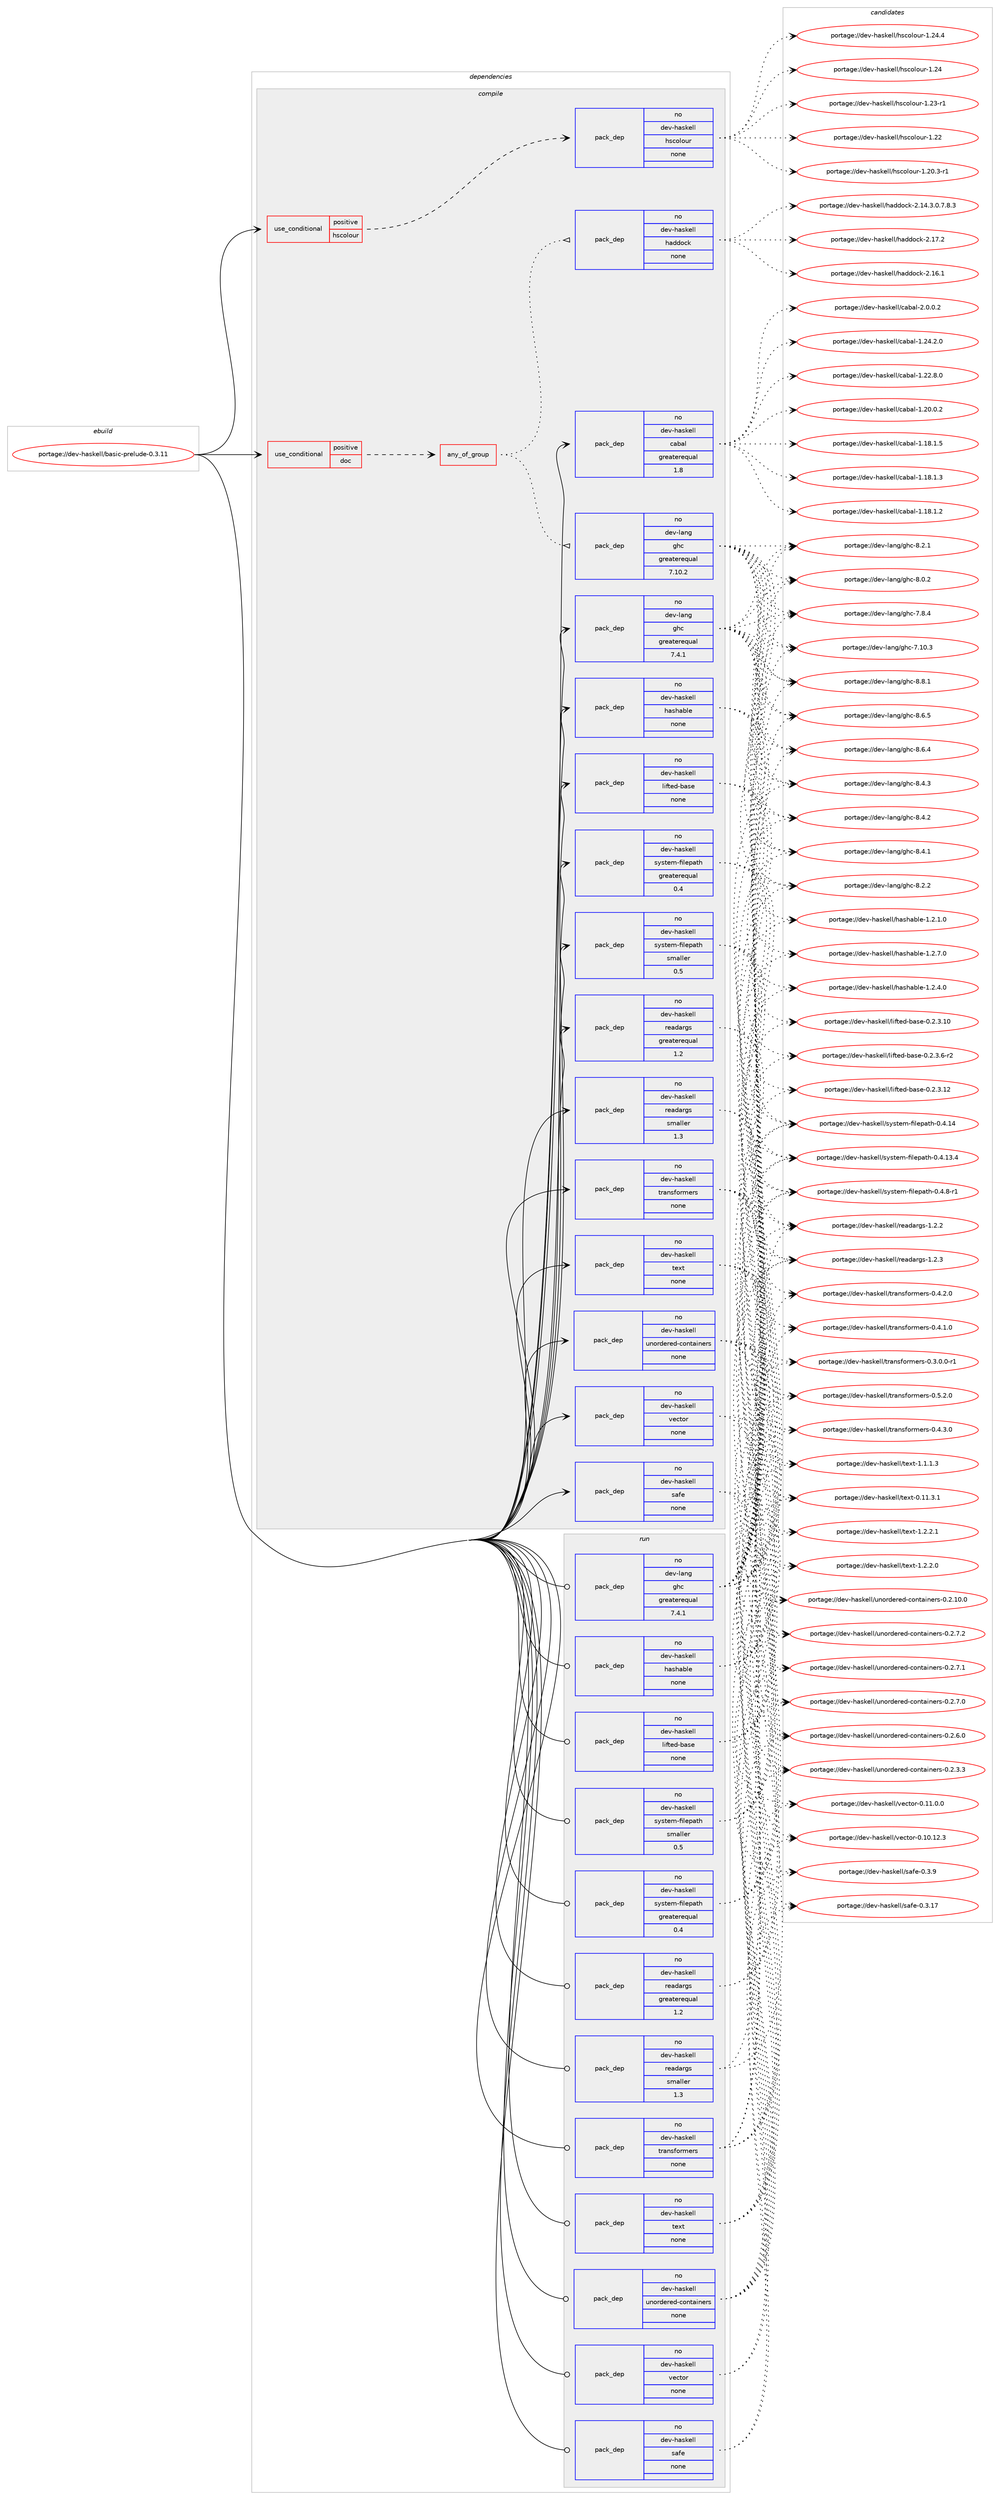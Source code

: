 digraph prolog {

# *************
# Graph options
# *************

newrank=true;
concentrate=true;
compound=true;
graph [rankdir=LR,fontname=Helvetica,fontsize=10,ranksep=1.5];#, ranksep=2.5, nodesep=0.2];
edge  [arrowhead=vee];
node  [fontname=Helvetica,fontsize=10];

# **********
# The ebuild
# **********

subgraph cluster_leftcol {
color=gray;
label=<<i>ebuild</i>>;
id [label="portage://dev-haskell/basic-prelude-0.3.11", color=red, width=4, href="../dev-haskell/basic-prelude-0.3.11.svg"];
}

# ****************
# The dependencies
# ****************

subgraph cluster_midcol {
color=gray;
label=<<i>dependencies</i>>;
subgraph cluster_compile {
fillcolor="#eeeeee";
style=filled;
label=<<i>compile</i>>;
subgraph cond134974 {
dependency571108 [label=<<TABLE BORDER="0" CELLBORDER="1" CELLSPACING="0" CELLPADDING="4"><TR><TD ROWSPAN="3" CELLPADDING="10">use_conditional</TD></TR><TR><TD>positive</TD></TR><TR><TD>doc</TD></TR></TABLE>>, shape=none, color=red];
subgraph any6802 {
dependency571109 [label=<<TABLE BORDER="0" CELLBORDER="1" CELLSPACING="0" CELLPADDING="4"><TR><TD CELLPADDING="10">any_of_group</TD></TR></TABLE>>, shape=none, color=red];subgraph pack429095 {
dependency571110 [label=<<TABLE BORDER="0" CELLBORDER="1" CELLSPACING="0" CELLPADDING="4" WIDTH="220"><TR><TD ROWSPAN="6" CELLPADDING="30">pack_dep</TD></TR><TR><TD WIDTH="110">no</TD></TR><TR><TD>dev-haskell</TD></TR><TR><TD>haddock</TD></TR><TR><TD>none</TD></TR><TR><TD></TD></TR></TABLE>>, shape=none, color=blue];
}
dependency571109:e -> dependency571110:w [weight=20,style="dotted",arrowhead="oinv"];
subgraph pack429096 {
dependency571111 [label=<<TABLE BORDER="0" CELLBORDER="1" CELLSPACING="0" CELLPADDING="4" WIDTH="220"><TR><TD ROWSPAN="6" CELLPADDING="30">pack_dep</TD></TR><TR><TD WIDTH="110">no</TD></TR><TR><TD>dev-lang</TD></TR><TR><TD>ghc</TD></TR><TR><TD>greaterequal</TD></TR><TR><TD>7.10.2</TD></TR></TABLE>>, shape=none, color=blue];
}
dependency571109:e -> dependency571111:w [weight=20,style="dotted",arrowhead="oinv"];
}
dependency571108:e -> dependency571109:w [weight=20,style="dashed",arrowhead="vee"];
}
id:e -> dependency571108:w [weight=20,style="solid",arrowhead="vee"];
subgraph cond134975 {
dependency571112 [label=<<TABLE BORDER="0" CELLBORDER="1" CELLSPACING="0" CELLPADDING="4"><TR><TD ROWSPAN="3" CELLPADDING="10">use_conditional</TD></TR><TR><TD>positive</TD></TR><TR><TD>hscolour</TD></TR></TABLE>>, shape=none, color=red];
subgraph pack429097 {
dependency571113 [label=<<TABLE BORDER="0" CELLBORDER="1" CELLSPACING="0" CELLPADDING="4" WIDTH="220"><TR><TD ROWSPAN="6" CELLPADDING="30">pack_dep</TD></TR><TR><TD WIDTH="110">no</TD></TR><TR><TD>dev-haskell</TD></TR><TR><TD>hscolour</TD></TR><TR><TD>none</TD></TR><TR><TD></TD></TR></TABLE>>, shape=none, color=blue];
}
dependency571112:e -> dependency571113:w [weight=20,style="dashed",arrowhead="vee"];
}
id:e -> dependency571112:w [weight=20,style="solid",arrowhead="vee"];
subgraph pack429098 {
dependency571114 [label=<<TABLE BORDER="0" CELLBORDER="1" CELLSPACING="0" CELLPADDING="4" WIDTH="220"><TR><TD ROWSPAN="6" CELLPADDING="30">pack_dep</TD></TR><TR><TD WIDTH="110">no</TD></TR><TR><TD>dev-haskell</TD></TR><TR><TD>cabal</TD></TR><TR><TD>greaterequal</TD></TR><TR><TD>1.8</TD></TR></TABLE>>, shape=none, color=blue];
}
id:e -> dependency571114:w [weight=20,style="solid",arrowhead="vee"];
subgraph pack429099 {
dependency571115 [label=<<TABLE BORDER="0" CELLBORDER="1" CELLSPACING="0" CELLPADDING="4" WIDTH="220"><TR><TD ROWSPAN="6" CELLPADDING="30">pack_dep</TD></TR><TR><TD WIDTH="110">no</TD></TR><TR><TD>dev-haskell</TD></TR><TR><TD>hashable</TD></TR><TR><TD>none</TD></TR><TR><TD></TD></TR></TABLE>>, shape=none, color=blue];
}
id:e -> dependency571115:w [weight=20,style="solid",arrowhead="vee"];
subgraph pack429100 {
dependency571116 [label=<<TABLE BORDER="0" CELLBORDER="1" CELLSPACING="0" CELLPADDING="4" WIDTH="220"><TR><TD ROWSPAN="6" CELLPADDING="30">pack_dep</TD></TR><TR><TD WIDTH="110">no</TD></TR><TR><TD>dev-haskell</TD></TR><TR><TD>lifted-base</TD></TR><TR><TD>none</TD></TR><TR><TD></TD></TR></TABLE>>, shape=none, color=blue];
}
id:e -> dependency571116:w [weight=20,style="solid",arrowhead="vee"];
subgraph pack429101 {
dependency571117 [label=<<TABLE BORDER="0" CELLBORDER="1" CELLSPACING="0" CELLPADDING="4" WIDTH="220"><TR><TD ROWSPAN="6" CELLPADDING="30">pack_dep</TD></TR><TR><TD WIDTH="110">no</TD></TR><TR><TD>dev-haskell</TD></TR><TR><TD>readargs</TD></TR><TR><TD>greaterequal</TD></TR><TR><TD>1.2</TD></TR></TABLE>>, shape=none, color=blue];
}
id:e -> dependency571117:w [weight=20,style="solid",arrowhead="vee"];
subgraph pack429102 {
dependency571118 [label=<<TABLE BORDER="0" CELLBORDER="1" CELLSPACING="0" CELLPADDING="4" WIDTH="220"><TR><TD ROWSPAN="6" CELLPADDING="30">pack_dep</TD></TR><TR><TD WIDTH="110">no</TD></TR><TR><TD>dev-haskell</TD></TR><TR><TD>readargs</TD></TR><TR><TD>smaller</TD></TR><TR><TD>1.3</TD></TR></TABLE>>, shape=none, color=blue];
}
id:e -> dependency571118:w [weight=20,style="solid",arrowhead="vee"];
subgraph pack429103 {
dependency571119 [label=<<TABLE BORDER="0" CELLBORDER="1" CELLSPACING="0" CELLPADDING="4" WIDTH="220"><TR><TD ROWSPAN="6" CELLPADDING="30">pack_dep</TD></TR><TR><TD WIDTH="110">no</TD></TR><TR><TD>dev-haskell</TD></TR><TR><TD>safe</TD></TR><TR><TD>none</TD></TR><TR><TD></TD></TR></TABLE>>, shape=none, color=blue];
}
id:e -> dependency571119:w [weight=20,style="solid",arrowhead="vee"];
subgraph pack429104 {
dependency571120 [label=<<TABLE BORDER="0" CELLBORDER="1" CELLSPACING="0" CELLPADDING="4" WIDTH="220"><TR><TD ROWSPAN="6" CELLPADDING="30">pack_dep</TD></TR><TR><TD WIDTH="110">no</TD></TR><TR><TD>dev-haskell</TD></TR><TR><TD>system-filepath</TD></TR><TR><TD>greaterequal</TD></TR><TR><TD>0.4</TD></TR></TABLE>>, shape=none, color=blue];
}
id:e -> dependency571120:w [weight=20,style="solid",arrowhead="vee"];
subgraph pack429105 {
dependency571121 [label=<<TABLE BORDER="0" CELLBORDER="1" CELLSPACING="0" CELLPADDING="4" WIDTH="220"><TR><TD ROWSPAN="6" CELLPADDING="30">pack_dep</TD></TR><TR><TD WIDTH="110">no</TD></TR><TR><TD>dev-haskell</TD></TR><TR><TD>system-filepath</TD></TR><TR><TD>smaller</TD></TR><TR><TD>0.5</TD></TR></TABLE>>, shape=none, color=blue];
}
id:e -> dependency571121:w [weight=20,style="solid",arrowhead="vee"];
subgraph pack429106 {
dependency571122 [label=<<TABLE BORDER="0" CELLBORDER="1" CELLSPACING="0" CELLPADDING="4" WIDTH="220"><TR><TD ROWSPAN="6" CELLPADDING="30">pack_dep</TD></TR><TR><TD WIDTH="110">no</TD></TR><TR><TD>dev-haskell</TD></TR><TR><TD>text</TD></TR><TR><TD>none</TD></TR><TR><TD></TD></TR></TABLE>>, shape=none, color=blue];
}
id:e -> dependency571122:w [weight=20,style="solid",arrowhead="vee"];
subgraph pack429107 {
dependency571123 [label=<<TABLE BORDER="0" CELLBORDER="1" CELLSPACING="0" CELLPADDING="4" WIDTH="220"><TR><TD ROWSPAN="6" CELLPADDING="30">pack_dep</TD></TR><TR><TD WIDTH="110">no</TD></TR><TR><TD>dev-haskell</TD></TR><TR><TD>transformers</TD></TR><TR><TD>none</TD></TR><TR><TD></TD></TR></TABLE>>, shape=none, color=blue];
}
id:e -> dependency571123:w [weight=20,style="solid",arrowhead="vee"];
subgraph pack429108 {
dependency571124 [label=<<TABLE BORDER="0" CELLBORDER="1" CELLSPACING="0" CELLPADDING="4" WIDTH="220"><TR><TD ROWSPAN="6" CELLPADDING="30">pack_dep</TD></TR><TR><TD WIDTH="110">no</TD></TR><TR><TD>dev-haskell</TD></TR><TR><TD>unordered-containers</TD></TR><TR><TD>none</TD></TR><TR><TD></TD></TR></TABLE>>, shape=none, color=blue];
}
id:e -> dependency571124:w [weight=20,style="solid",arrowhead="vee"];
subgraph pack429109 {
dependency571125 [label=<<TABLE BORDER="0" CELLBORDER="1" CELLSPACING="0" CELLPADDING="4" WIDTH="220"><TR><TD ROWSPAN="6" CELLPADDING="30">pack_dep</TD></TR><TR><TD WIDTH="110">no</TD></TR><TR><TD>dev-haskell</TD></TR><TR><TD>vector</TD></TR><TR><TD>none</TD></TR><TR><TD></TD></TR></TABLE>>, shape=none, color=blue];
}
id:e -> dependency571125:w [weight=20,style="solid",arrowhead="vee"];
subgraph pack429110 {
dependency571126 [label=<<TABLE BORDER="0" CELLBORDER="1" CELLSPACING="0" CELLPADDING="4" WIDTH="220"><TR><TD ROWSPAN="6" CELLPADDING="30">pack_dep</TD></TR><TR><TD WIDTH="110">no</TD></TR><TR><TD>dev-lang</TD></TR><TR><TD>ghc</TD></TR><TR><TD>greaterequal</TD></TR><TR><TD>7.4.1</TD></TR></TABLE>>, shape=none, color=blue];
}
id:e -> dependency571126:w [weight=20,style="solid",arrowhead="vee"];
}
subgraph cluster_compileandrun {
fillcolor="#eeeeee";
style=filled;
label=<<i>compile and run</i>>;
}
subgraph cluster_run {
fillcolor="#eeeeee";
style=filled;
label=<<i>run</i>>;
subgraph pack429111 {
dependency571127 [label=<<TABLE BORDER="0" CELLBORDER="1" CELLSPACING="0" CELLPADDING="4" WIDTH="220"><TR><TD ROWSPAN="6" CELLPADDING="30">pack_dep</TD></TR><TR><TD WIDTH="110">no</TD></TR><TR><TD>dev-haskell</TD></TR><TR><TD>hashable</TD></TR><TR><TD>none</TD></TR><TR><TD></TD></TR></TABLE>>, shape=none, color=blue];
}
id:e -> dependency571127:w [weight=20,style="solid",arrowhead="odot"];
subgraph pack429112 {
dependency571128 [label=<<TABLE BORDER="0" CELLBORDER="1" CELLSPACING="0" CELLPADDING="4" WIDTH="220"><TR><TD ROWSPAN="6" CELLPADDING="30">pack_dep</TD></TR><TR><TD WIDTH="110">no</TD></TR><TR><TD>dev-haskell</TD></TR><TR><TD>lifted-base</TD></TR><TR><TD>none</TD></TR><TR><TD></TD></TR></TABLE>>, shape=none, color=blue];
}
id:e -> dependency571128:w [weight=20,style="solid",arrowhead="odot"];
subgraph pack429113 {
dependency571129 [label=<<TABLE BORDER="0" CELLBORDER="1" CELLSPACING="0" CELLPADDING="4" WIDTH="220"><TR><TD ROWSPAN="6" CELLPADDING="30">pack_dep</TD></TR><TR><TD WIDTH="110">no</TD></TR><TR><TD>dev-haskell</TD></TR><TR><TD>readargs</TD></TR><TR><TD>greaterequal</TD></TR><TR><TD>1.2</TD></TR></TABLE>>, shape=none, color=blue];
}
id:e -> dependency571129:w [weight=20,style="solid",arrowhead="odot"];
subgraph pack429114 {
dependency571130 [label=<<TABLE BORDER="0" CELLBORDER="1" CELLSPACING="0" CELLPADDING="4" WIDTH="220"><TR><TD ROWSPAN="6" CELLPADDING="30">pack_dep</TD></TR><TR><TD WIDTH="110">no</TD></TR><TR><TD>dev-haskell</TD></TR><TR><TD>readargs</TD></TR><TR><TD>smaller</TD></TR><TR><TD>1.3</TD></TR></TABLE>>, shape=none, color=blue];
}
id:e -> dependency571130:w [weight=20,style="solid",arrowhead="odot"];
subgraph pack429115 {
dependency571131 [label=<<TABLE BORDER="0" CELLBORDER="1" CELLSPACING="0" CELLPADDING="4" WIDTH="220"><TR><TD ROWSPAN="6" CELLPADDING="30">pack_dep</TD></TR><TR><TD WIDTH="110">no</TD></TR><TR><TD>dev-haskell</TD></TR><TR><TD>safe</TD></TR><TR><TD>none</TD></TR><TR><TD></TD></TR></TABLE>>, shape=none, color=blue];
}
id:e -> dependency571131:w [weight=20,style="solid",arrowhead="odot"];
subgraph pack429116 {
dependency571132 [label=<<TABLE BORDER="0" CELLBORDER="1" CELLSPACING="0" CELLPADDING="4" WIDTH="220"><TR><TD ROWSPAN="6" CELLPADDING="30">pack_dep</TD></TR><TR><TD WIDTH="110">no</TD></TR><TR><TD>dev-haskell</TD></TR><TR><TD>system-filepath</TD></TR><TR><TD>greaterequal</TD></TR><TR><TD>0.4</TD></TR></TABLE>>, shape=none, color=blue];
}
id:e -> dependency571132:w [weight=20,style="solid",arrowhead="odot"];
subgraph pack429117 {
dependency571133 [label=<<TABLE BORDER="0" CELLBORDER="1" CELLSPACING="0" CELLPADDING="4" WIDTH="220"><TR><TD ROWSPAN="6" CELLPADDING="30">pack_dep</TD></TR><TR><TD WIDTH="110">no</TD></TR><TR><TD>dev-haskell</TD></TR><TR><TD>system-filepath</TD></TR><TR><TD>smaller</TD></TR><TR><TD>0.5</TD></TR></TABLE>>, shape=none, color=blue];
}
id:e -> dependency571133:w [weight=20,style="solid",arrowhead="odot"];
subgraph pack429118 {
dependency571134 [label=<<TABLE BORDER="0" CELLBORDER="1" CELLSPACING="0" CELLPADDING="4" WIDTH="220"><TR><TD ROWSPAN="6" CELLPADDING="30">pack_dep</TD></TR><TR><TD WIDTH="110">no</TD></TR><TR><TD>dev-haskell</TD></TR><TR><TD>text</TD></TR><TR><TD>none</TD></TR><TR><TD></TD></TR></TABLE>>, shape=none, color=blue];
}
id:e -> dependency571134:w [weight=20,style="solid",arrowhead="odot"];
subgraph pack429119 {
dependency571135 [label=<<TABLE BORDER="0" CELLBORDER="1" CELLSPACING="0" CELLPADDING="4" WIDTH="220"><TR><TD ROWSPAN="6" CELLPADDING="30">pack_dep</TD></TR><TR><TD WIDTH="110">no</TD></TR><TR><TD>dev-haskell</TD></TR><TR><TD>transformers</TD></TR><TR><TD>none</TD></TR><TR><TD></TD></TR></TABLE>>, shape=none, color=blue];
}
id:e -> dependency571135:w [weight=20,style="solid",arrowhead="odot"];
subgraph pack429120 {
dependency571136 [label=<<TABLE BORDER="0" CELLBORDER="1" CELLSPACING="0" CELLPADDING="4" WIDTH="220"><TR><TD ROWSPAN="6" CELLPADDING="30">pack_dep</TD></TR><TR><TD WIDTH="110">no</TD></TR><TR><TD>dev-haskell</TD></TR><TR><TD>unordered-containers</TD></TR><TR><TD>none</TD></TR><TR><TD></TD></TR></TABLE>>, shape=none, color=blue];
}
id:e -> dependency571136:w [weight=20,style="solid",arrowhead="odot"];
subgraph pack429121 {
dependency571137 [label=<<TABLE BORDER="0" CELLBORDER="1" CELLSPACING="0" CELLPADDING="4" WIDTH="220"><TR><TD ROWSPAN="6" CELLPADDING="30">pack_dep</TD></TR><TR><TD WIDTH="110">no</TD></TR><TR><TD>dev-haskell</TD></TR><TR><TD>vector</TD></TR><TR><TD>none</TD></TR><TR><TD></TD></TR></TABLE>>, shape=none, color=blue];
}
id:e -> dependency571137:w [weight=20,style="solid",arrowhead="odot"];
subgraph pack429122 {
dependency571138 [label=<<TABLE BORDER="0" CELLBORDER="1" CELLSPACING="0" CELLPADDING="4" WIDTH="220"><TR><TD ROWSPAN="6" CELLPADDING="30">pack_dep</TD></TR><TR><TD WIDTH="110">no</TD></TR><TR><TD>dev-lang</TD></TR><TR><TD>ghc</TD></TR><TR><TD>greaterequal</TD></TR><TR><TD>7.4.1</TD></TR></TABLE>>, shape=none, color=blue];
}
id:e -> dependency571138:w [weight=20,style="solid",arrowhead="odot"];
}
}

# **************
# The candidates
# **************

subgraph cluster_choices {
rank=same;
color=gray;
label=<<i>candidates</i>>;

subgraph choice429095 {
color=black;
nodesep=1;
choice100101118451049711510710110810847104971001001119910745504649554650 [label="portage://dev-haskell/haddock-2.17.2", color=red, width=4,href="../dev-haskell/haddock-2.17.2.svg"];
choice100101118451049711510710110810847104971001001119910745504649544649 [label="portage://dev-haskell/haddock-2.16.1", color=red, width=4,href="../dev-haskell/haddock-2.16.1.svg"];
choice1001011184510497115107101108108471049710010011199107455046495246514648465546564651 [label="portage://dev-haskell/haddock-2.14.3.0.7.8.3", color=red, width=4,href="../dev-haskell/haddock-2.14.3.0.7.8.3.svg"];
dependency571110:e -> choice100101118451049711510710110810847104971001001119910745504649554650:w [style=dotted,weight="100"];
dependency571110:e -> choice100101118451049711510710110810847104971001001119910745504649544649:w [style=dotted,weight="100"];
dependency571110:e -> choice1001011184510497115107101108108471049710010011199107455046495246514648465546564651:w [style=dotted,weight="100"];
}
subgraph choice429096 {
color=black;
nodesep=1;
choice10010111845108971101034710310499455646564649 [label="portage://dev-lang/ghc-8.8.1", color=red, width=4,href="../dev-lang/ghc-8.8.1.svg"];
choice10010111845108971101034710310499455646544653 [label="portage://dev-lang/ghc-8.6.5", color=red, width=4,href="../dev-lang/ghc-8.6.5.svg"];
choice10010111845108971101034710310499455646544652 [label="portage://dev-lang/ghc-8.6.4", color=red, width=4,href="../dev-lang/ghc-8.6.4.svg"];
choice10010111845108971101034710310499455646524651 [label="portage://dev-lang/ghc-8.4.3", color=red, width=4,href="../dev-lang/ghc-8.4.3.svg"];
choice10010111845108971101034710310499455646524650 [label="portage://dev-lang/ghc-8.4.2", color=red, width=4,href="../dev-lang/ghc-8.4.2.svg"];
choice10010111845108971101034710310499455646524649 [label="portage://dev-lang/ghc-8.4.1", color=red, width=4,href="../dev-lang/ghc-8.4.1.svg"];
choice10010111845108971101034710310499455646504650 [label="portage://dev-lang/ghc-8.2.2", color=red, width=4,href="../dev-lang/ghc-8.2.2.svg"];
choice10010111845108971101034710310499455646504649 [label="portage://dev-lang/ghc-8.2.1", color=red, width=4,href="../dev-lang/ghc-8.2.1.svg"];
choice10010111845108971101034710310499455646484650 [label="portage://dev-lang/ghc-8.0.2", color=red, width=4,href="../dev-lang/ghc-8.0.2.svg"];
choice10010111845108971101034710310499455546564652 [label="portage://dev-lang/ghc-7.8.4", color=red, width=4,href="../dev-lang/ghc-7.8.4.svg"];
choice1001011184510897110103471031049945554649484651 [label="portage://dev-lang/ghc-7.10.3", color=red, width=4,href="../dev-lang/ghc-7.10.3.svg"];
dependency571111:e -> choice10010111845108971101034710310499455646564649:w [style=dotted,weight="100"];
dependency571111:e -> choice10010111845108971101034710310499455646544653:w [style=dotted,weight="100"];
dependency571111:e -> choice10010111845108971101034710310499455646544652:w [style=dotted,weight="100"];
dependency571111:e -> choice10010111845108971101034710310499455646524651:w [style=dotted,weight="100"];
dependency571111:e -> choice10010111845108971101034710310499455646524650:w [style=dotted,weight="100"];
dependency571111:e -> choice10010111845108971101034710310499455646524649:w [style=dotted,weight="100"];
dependency571111:e -> choice10010111845108971101034710310499455646504650:w [style=dotted,weight="100"];
dependency571111:e -> choice10010111845108971101034710310499455646504649:w [style=dotted,weight="100"];
dependency571111:e -> choice10010111845108971101034710310499455646484650:w [style=dotted,weight="100"];
dependency571111:e -> choice10010111845108971101034710310499455546564652:w [style=dotted,weight="100"];
dependency571111:e -> choice1001011184510897110103471031049945554649484651:w [style=dotted,weight="100"];
}
subgraph choice429097 {
color=black;
nodesep=1;
choice1001011184510497115107101108108471041159911110811111711445494650524652 [label="portage://dev-haskell/hscolour-1.24.4", color=red, width=4,href="../dev-haskell/hscolour-1.24.4.svg"];
choice100101118451049711510710110810847104115991111081111171144549465052 [label="portage://dev-haskell/hscolour-1.24", color=red, width=4,href="../dev-haskell/hscolour-1.24.svg"];
choice1001011184510497115107101108108471041159911110811111711445494650514511449 [label="portage://dev-haskell/hscolour-1.23-r1", color=red, width=4,href="../dev-haskell/hscolour-1.23-r1.svg"];
choice100101118451049711510710110810847104115991111081111171144549465050 [label="portage://dev-haskell/hscolour-1.22", color=red, width=4,href="../dev-haskell/hscolour-1.22.svg"];
choice10010111845104971151071011081084710411599111108111117114454946504846514511449 [label="portage://dev-haskell/hscolour-1.20.3-r1", color=red, width=4,href="../dev-haskell/hscolour-1.20.3-r1.svg"];
dependency571113:e -> choice1001011184510497115107101108108471041159911110811111711445494650524652:w [style=dotted,weight="100"];
dependency571113:e -> choice100101118451049711510710110810847104115991111081111171144549465052:w [style=dotted,weight="100"];
dependency571113:e -> choice1001011184510497115107101108108471041159911110811111711445494650514511449:w [style=dotted,weight="100"];
dependency571113:e -> choice100101118451049711510710110810847104115991111081111171144549465050:w [style=dotted,weight="100"];
dependency571113:e -> choice10010111845104971151071011081084710411599111108111117114454946504846514511449:w [style=dotted,weight="100"];
}
subgraph choice429098 {
color=black;
nodesep=1;
choice100101118451049711510710110810847999798971084550464846484650 [label="portage://dev-haskell/cabal-2.0.0.2", color=red, width=4,href="../dev-haskell/cabal-2.0.0.2.svg"];
choice10010111845104971151071011081084799979897108454946505246504648 [label="portage://dev-haskell/cabal-1.24.2.0", color=red, width=4,href="../dev-haskell/cabal-1.24.2.0.svg"];
choice10010111845104971151071011081084799979897108454946505046564648 [label="portage://dev-haskell/cabal-1.22.8.0", color=red, width=4,href="../dev-haskell/cabal-1.22.8.0.svg"];
choice10010111845104971151071011081084799979897108454946504846484650 [label="portage://dev-haskell/cabal-1.20.0.2", color=red, width=4,href="../dev-haskell/cabal-1.20.0.2.svg"];
choice10010111845104971151071011081084799979897108454946495646494653 [label="portage://dev-haskell/cabal-1.18.1.5", color=red, width=4,href="../dev-haskell/cabal-1.18.1.5.svg"];
choice10010111845104971151071011081084799979897108454946495646494651 [label="portage://dev-haskell/cabal-1.18.1.3", color=red, width=4,href="../dev-haskell/cabal-1.18.1.3.svg"];
choice10010111845104971151071011081084799979897108454946495646494650 [label="portage://dev-haskell/cabal-1.18.1.2", color=red, width=4,href="../dev-haskell/cabal-1.18.1.2.svg"];
dependency571114:e -> choice100101118451049711510710110810847999798971084550464846484650:w [style=dotted,weight="100"];
dependency571114:e -> choice10010111845104971151071011081084799979897108454946505246504648:w [style=dotted,weight="100"];
dependency571114:e -> choice10010111845104971151071011081084799979897108454946505046564648:w [style=dotted,weight="100"];
dependency571114:e -> choice10010111845104971151071011081084799979897108454946504846484650:w [style=dotted,weight="100"];
dependency571114:e -> choice10010111845104971151071011081084799979897108454946495646494653:w [style=dotted,weight="100"];
dependency571114:e -> choice10010111845104971151071011081084799979897108454946495646494651:w [style=dotted,weight="100"];
dependency571114:e -> choice10010111845104971151071011081084799979897108454946495646494650:w [style=dotted,weight="100"];
}
subgraph choice429099 {
color=black;
nodesep=1;
choice1001011184510497115107101108108471049711510497981081014549465046554648 [label="portage://dev-haskell/hashable-1.2.7.0", color=red, width=4,href="../dev-haskell/hashable-1.2.7.0.svg"];
choice1001011184510497115107101108108471049711510497981081014549465046524648 [label="portage://dev-haskell/hashable-1.2.4.0", color=red, width=4,href="../dev-haskell/hashable-1.2.4.0.svg"];
choice1001011184510497115107101108108471049711510497981081014549465046494648 [label="portage://dev-haskell/hashable-1.2.1.0", color=red, width=4,href="../dev-haskell/hashable-1.2.1.0.svg"];
dependency571115:e -> choice1001011184510497115107101108108471049711510497981081014549465046554648:w [style=dotted,weight="100"];
dependency571115:e -> choice1001011184510497115107101108108471049711510497981081014549465046524648:w [style=dotted,weight="100"];
dependency571115:e -> choice1001011184510497115107101108108471049711510497981081014549465046494648:w [style=dotted,weight="100"];
}
subgraph choice429100 {
color=black;
nodesep=1;
choice10010111845104971151071011081084710810510211610110045989711510145484650465146544511450 [label="portage://dev-haskell/lifted-base-0.2.3.6-r2", color=red, width=4,href="../dev-haskell/lifted-base-0.2.3.6-r2.svg"];
choice100101118451049711510710110810847108105102116101100459897115101454846504651464950 [label="portage://dev-haskell/lifted-base-0.2.3.12", color=red, width=4,href="../dev-haskell/lifted-base-0.2.3.12.svg"];
choice100101118451049711510710110810847108105102116101100459897115101454846504651464948 [label="portage://dev-haskell/lifted-base-0.2.3.10", color=red, width=4,href="../dev-haskell/lifted-base-0.2.3.10.svg"];
dependency571116:e -> choice10010111845104971151071011081084710810510211610110045989711510145484650465146544511450:w [style=dotted,weight="100"];
dependency571116:e -> choice100101118451049711510710110810847108105102116101100459897115101454846504651464950:w [style=dotted,weight="100"];
dependency571116:e -> choice100101118451049711510710110810847108105102116101100459897115101454846504651464948:w [style=dotted,weight="100"];
}
subgraph choice429101 {
color=black;
nodesep=1;
choice1001011184510497115107101108108471141019710097114103115454946504651 [label="portage://dev-haskell/readargs-1.2.3", color=red, width=4,href="../dev-haskell/readargs-1.2.3.svg"];
choice1001011184510497115107101108108471141019710097114103115454946504650 [label="portage://dev-haskell/readargs-1.2.2", color=red, width=4,href="../dev-haskell/readargs-1.2.2.svg"];
dependency571117:e -> choice1001011184510497115107101108108471141019710097114103115454946504651:w [style=dotted,weight="100"];
dependency571117:e -> choice1001011184510497115107101108108471141019710097114103115454946504650:w [style=dotted,weight="100"];
}
subgraph choice429102 {
color=black;
nodesep=1;
choice1001011184510497115107101108108471141019710097114103115454946504651 [label="portage://dev-haskell/readargs-1.2.3", color=red, width=4,href="../dev-haskell/readargs-1.2.3.svg"];
choice1001011184510497115107101108108471141019710097114103115454946504650 [label="portage://dev-haskell/readargs-1.2.2", color=red, width=4,href="../dev-haskell/readargs-1.2.2.svg"];
dependency571118:e -> choice1001011184510497115107101108108471141019710097114103115454946504651:w [style=dotted,weight="100"];
dependency571118:e -> choice1001011184510497115107101108108471141019710097114103115454946504650:w [style=dotted,weight="100"];
}
subgraph choice429103 {
color=black;
nodesep=1;
choice10010111845104971151071011081084711597102101454846514657 [label="portage://dev-haskell/safe-0.3.9", color=red, width=4,href="../dev-haskell/safe-0.3.9.svg"];
choice1001011184510497115107101108108471159710210145484651464955 [label="portage://dev-haskell/safe-0.3.17", color=red, width=4,href="../dev-haskell/safe-0.3.17.svg"];
dependency571119:e -> choice10010111845104971151071011081084711597102101454846514657:w [style=dotted,weight="100"];
dependency571119:e -> choice1001011184510497115107101108108471159710210145484651464955:w [style=dotted,weight="100"];
}
subgraph choice429104 {
color=black;
nodesep=1;
choice10010111845104971151071011081084711512111511610110945102105108101112971161044548465246564511449 [label="portage://dev-haskell/system-filepath-0.4.8-r1", color=red, width=4,href="../dev-haskell/system-filepath-0.4.8-r1.svg"];
choice100101118451049711510710110810847115121115116101109451021051081011129711610445484652464952 [label="portage://dev-haskell/system-filepath-0.4.14", color=red, width=4,href="../dev-haskell/system-filepath-0.4.14.svg"];
choice1001011184510497115107101108108471151211151161011094510210510810111297116104454846524649514652 [label="portage://dev-haskell/system-filepath-0.4.13.4", color=red, width=4,href="../dev-haskell/system-filepath-0.4.13.4.svg"];
dependency571120:e -> choice10010111845104971151071011081084711512111511610110945102105108101112971161044548465246564511449:w [style=dotted,weight="100"];
dependency571120:e -> choice100101118451049711510710110810847115121115116101109451021051081011129711610445484652464952:w [style=dotted,weight="100"];
dependency571120:e -> choice1001011184510497115107101108108471151211151161011094510210510810111297116104454846524649514652:w [style=dotted,weight="100"];
}
subgraph choice429105 {
color=black;
nodesep=1;
choice10010111845104971151071011081084711512111511610110945102105108101112971161044548465246564511449 [label="portage://dev-haskell/system-filepath-0.4.8-r1", color=red, width=4,href="../dev-haskell/system-filepath-0.4.8-r1.svg"];
choice100101118451049711510710110810847115121115116101109451021051081011129711610445484652464952 [label="portage://dev-haskell/system-filepath-0.4.14", color=red, width=4,href="../dev-haskell/system-filepath-0.4.14.svg"];
choice1001011184510497115107101108108471151211151161011094510210510810111297116104454846524649514652 [label="portage://dev-haskell/system-filepath-0.4.13.4", color=red, width=4,href="../dev-haskell/system-filepath-0.4.13.4.svg"];
dependency571121:e -> choice10010111845104971151071011081084711512111511610110945102105108101112971161044548465246564511449:w [style=dotted,weight="100"];
dependency571121:e -> choice100101118451049711510710110810847115121115116101109451021051081011129711610445484652464952:w [style=dotted,weight="100"];
dependency571121:e -> choice1001011184510497115107101108108471151211151161011094510210510810111297116104454846524649514652:w [style=dotted,weight="100"];
}
subgraph choice429106 {
color=black;
nodesep=1;
choice1001011184510497115107101108108471161011201164549465046504649 [label="portage://dev-haskell/text-1.2.2.1", color=red, width=4,href="../dev-haskell/text-1.2.2.1.svg"];
choice1001011184510497115107101108108471161011201164549465046504648 [label="portage://dev-haskell/text-1.2.2.0", color=red, width=4,href="../dev-haskell/text-1.2.2.0.svg"];
choice1001011184510497115107101108108471161011201164549464946494651 [label="portage://dev-haskell/text-1.1.1.3", color=red, width=4,href="../dev-haskell/text-1.1.1.3.svg"];
choice100101118451049711510710110810847116101120116454846494946514649 [label="portage://dev-haskell/text-0.11.3.1", color=red, width=4,href="../dev-haskell/text-0.11.3.1.svg"];
dependency571122:e -> choice1001011184510497115107101108108471161011201164549465046504649:w [style=dotted,weight="100"];
dependency571122:e -> choice1001011184510497115107101108108471161011201164549465046504648:w [style=dotted,weight="100"];
dependency571122:e -> choice1001011184510497115107101108108471161011201164549464946494651:w [style=dotted,weight="100"];
dependency571122:e -> choice100101118451049711510710110810847116101120116454846494946514649:w [style=dotted,weight="100"];
}
subgraph choice429107 {
color=black;
nodesep=1;
choice100101118451049711510710110810847116114971101151021111141091011141154548465346504648 [label="portage://dev-haskell/transformers-0.5.2.0", color=red, width=4,href="../dev-haskell/transformers-0.5.2.0.svg"];
choice100101118451049711510710110810847116114971101151021111141091011141154548465246514648 [label="portage://dev-haskell/transformers-0.4.3.0", color=red, width=4,href="../dev-haskell/transformers-0.4.3.0.svg"];
choice100101118451049711510710110810847116114971101151021111141091011141154548465246504648 [label="portage://dev-haskell/transformers-0.4.2.0", color=red, width=4,href="../dev-haskell/transformers-0.4.2.0.svg"];
choice100101118451049711510710110810847116114971101151021111141091011141154548465246494648 [label="portage://dev-haskell/transformers-0.4.1.0", color=red, width=4,href="../dev-haskell/transformers-0.4.1.0.svg"];
choice1001011184510497115107101108108471161149711011510211111410910111411545484651464846484511449 [label="portage://dev-haskell/transformers-0.3.0.0-r1", color=red, width=4,href="../dev-haskell/transformers-0.3.0.0-r1.svg"];
dependency571123:e -> choice100101118451049711510710110810847116114971101151021111141091011141154548465346504648:w [style=dotted,weight="100"];
dependency571123:e -> choice100101118451049711510710110810847116114971101151021111141091011141154548465246514648:w [style=dotted,weight="100"];
dependency571123:e -> choice100101118451049711510710110810847116114971101151021111141091011141154548465246504648:w [style=dotted,weight="100"];
dependency571123:e -> choice100101118451049711510710110810847116114971101151021111141091011141154548465246494648:w [style=dotted,weight="100"];
dependency571123:e -> choice1001011184510497115107101108108471161149711011510211111410910111411545484651464846484511449:w [style=dotted,weight="100"];
}
subgraph choice429108 {
color=black;
nodesep=1;
choice1001011184510497115107101108108471171101111141001011141011004599111110116971051101011141154548465046554650 [label="portage://dev-haskell/unordered-containers-0.2.7.2", color=red, width=4,href="../dev-haskell/unordered-containers-0.2.7.2.svg"];
choice1001011184510497115107101108108471171101111141001011141011004599111110116971051101011141154548465046554649 [label="portage://dev-haskell/unordered-containers-0.2.7.1", color=red, width=4,href="../dev-haskell/unordered-containers-0.2.7.1.svg"];
choice1001011184510497115107101108108471171101111141001011141011004599111110116971051101011141154548465046554648 [label="portage://dev-haskell/unordered-containers-0.2.7.0", color=red, width=4,href="../dev-haskell/unordered-containers-0.2.7.0.svg"];
choice1001011184510497115107101108108471171101111141001011141011004599111110116971051101011141154548465046544648 [label="portage://dev-haskell/unordered-containers-0.2.6.0", color=red, width=4,href="../dev-haskell/unordered-containers-0.2.6.0.svg"];
choice1001011184510497115107101108108471171101111141001011141011004599111110116971051101011141154548465046514651 [label="portage://dev-haskell/unordered-containers-0.2.3.3", color=red, width=4,href="../dev-haskell/unordered-containers-0.2.3.3.svg"];
choice100101118451049711510710110810847117110111114100101114101100459911111011697105110101114115454846504649484648 [label="portage://dev-haskell/unordered-containers-0.2.10.0", color=red, width=4,href="../dev-haskell/unordered-containers-0.2.10.0.svg"];
dependency571124:e -> choice1001011184510497115107101108108471171101111141001011141011004599111110116971051101011141154548465046554650:w [style=dotted,weight="100"];
dependency571124:e -> choice1001011184510497115107101108108471171101111141001011141011004599111110116971051101011141154548465046554649:w [style=dotted,weight="100"];
dependency571124:e -> choice1001011184510497115107101108108471171101111141001011141011004599111110116971051101011141154548465046554648:w [style=dotted,weight="100"];
dependency571124:e -> choice1001011184510497115107101108108471171101111141001011141011004599111110116971051101011141154548465046544648:w [style=dotted,weight="100"];
dependency571124:e -> choice1001011184510497115107101108108471171101111141001011141011004599111110116971051101011141154548465046514651:w [style=dotted,weight="100"];
dependency571124:e -> choice100101118451049711510710110810847117110111114100101114101100459911111011697105110101114115454846504649484648:w [style=dotted,weight="100"];
}
subgraph choice429109 {
color=black;
nodesep=1;
choice10010111845104971151071011081084711810199116111114454846494946484648 [label="portage://dev-haskell/vector-0.11.0.0", color=red, width=4,href="../dev-haskell/vector-0.11.0.0.svg"];
choice1001011184510497115107101108108471181019911611111445484649484649504651 [label="portage://dev-haskell/vector-0.10.12.3", color=red, width=4,href="../dev-haskell/vector-0.10.12.3.svg"];
dependency571125:e -> choice10010111845104971151071011081084711810199116111114454846494946484648:w [style=dotted,weight="100"];
dependency571125:e -> choice1001011184510497115107101108108471181019911611111445484649484649504651:w [style=dotted,weight="100"];
}
subgraph choice429110 {
color=black;
nodesep=1;
choice10010111845108971101034710310499455646564649 [label="portage://dev-lang/ghc-8.8.1", color=red, width=4,href="../dev-lang/ghc-8.8.1.svg"];
choice10010111845108971101034710310499455646544653 [label="portage://dev-lang/ghc-8.6.5", color=red, width=4,href="../dev-lang/ghc-8.6.5.svg"];
choice10010111845108971101034710310499455646544652 [label="portage://dev-lang/ghc-8.6.4", color=red, width=4,href="../dev-lang/ghc-8.6.4.svg"];
choice10010111845108971101034710310499455646524651 [label="portage://dev-lang/ghc-8.4.3", color=red, width=4,href="../dev-lang/ghc-8.4.3.svg"];
choice10010111845108971101034710310499455646524650 [label="portage://dev-lang/ghc-8.4.2", color=red, width=4,href="../dev-lang/ghc-8.4.2.svg"];
choice10010111845108971101034710310499455646524649 [label="portage://dev-lang/ghc-8.4.1", color=red, width=4,href="../dev-lang/ghc-8.4.1.svg"];
choice10010111845108971101034710310499455646504650 [label="portage://dev-lang/ghc-8.2.2", color=red, width=4,href="../dev-lang/ghc-8.2.2.svg"];
choice10010111845108971101034710310499455646504649 [label="portage://dev-lang/ghc-8.2.1", color=red, width=4,href="../dev-lang/ghc-8.2.1.svg"];
choice10010111845108971101034710310499455646484650 [label="portage://dev-lang/ghc-8.0.2", color=red, width=4,href="../dev-lang/ghc-8.0.2.svg"];
choice10010111845108971101034710310499455546564652 [label="portage://dev-lang/ghc-7.8.4", color=red, width=4,href="../dev-lang/ghc-7.8.4.svg"];
choice1001011184510897110103471031049945554649484651 [label="portage://dev-lang/ghc-7.10.3", color=red, width=4,href="../dev-lang/ghc-7.10.3.svg"];
dependency571126:e -> choice10010111845108971101034710310499455646564649:w [style=dotted,weight="100"];
dependency571126:e -> choice10010111845108971101034710310499455646544653:w [style=dotted,weight="100"];
dependency571126:e -> choice10010111845108971101034710310499455646544652:w [style=dotted,weight="100"];
dependency571126:e -> choice10010111845108971101034710310499455646524651:w [style=dotted,weight="100"];
dependency571126:e -> choice10010111845108971101034710310499455646524650:w [style=dotted,weight="100"];
dependency571126:e -> choice10010111845108971101034710310499455646524649:w [style=dotted,weight="100"];
dependency571126:e -> choice10010111845108971101034710310499455646504650:w [style=dotted,weight="100"];
dependency571126:e -> choice10010111845108971101034710310499455646504649:w [style=dotted,weight="100"];
dependency571126:e -> choice10010111845108971101034710310499455646484650:w [style=dotted,weight="100"];
dependency571126:e -> choice10010111845108971101034710310499455546564652:w [style=dotted,weight="100"];
dependency571126:e -> choice1001011184510897110103471031049945554649484651:w [style=dotted,weight="100"];
}
subgraph choice429111 {
color=black;
nodesep=1;
choice1001011184510497115107101108108471049711510497981081014549465046554648 [label="portage://dev-haskell/hashable-1.2.7.0", color=red, width=4,href="../dev-haskell/hashable-1.2.7.0.svg"];
choice1001011184510497115107101108108471049711510497981081014549465046524648 [label="portage://dev-haskell/hashable-1.2.4.0", color=red, width=4,href="../dev-haskell/hashable-1.2.4.0.svg"];
choice1001011184510497115107101108108471049711510497981081014549465046494648 [label="portage://dev-haskell/hashable-1.2.1.0", color=red, width=4,href="../dev-haskell/hashable-1.2.1.0.svg"];
dependency571127:e -> choice1001011184510497115107101108108471049711510497981081014549465046554648:w [style=dotted,weight="100"];
dependency571127:e -> choice1001011184510497115107101108108471049711510497981081014549465046524648:w [style=dotted,weight="100"];
dependency571127:e -> choice1001011184510497115107101108108471049711510497981081014549465046494648:w [style=dotted,weight="100"];
}
subgraph choice429112 {
color=black;
nodesep=1;
choice10010111845104971151071011081084710810510211610110045989711510145484650465146544511450 [label="portage://dev-haskell/lifted-base-0.2.3.6-r2", color=red, width=4,href="../dev-haskell/lifted-base-0.2.3.6-r2.svg"];
choice100101118451049711510710110810847108105102116101100459897115101454846504651464950 [label="portage://dev-haskell/lifted-base-0.2.3.12", color=red, width=4,href="../dev-haskell/lifted-base-0.2.3.12.svg"];
choice100101118451049711510710110810847108105102116101100459897115101454846504651464948 [label="portage://dev-haskell/lifted-base-0.2.3.10", color=red, width=4,href="../dev-haskell/lifted-base-0.2.3.10.svg"];
dependency571128:e -> choice10010111845104971151071011081084710810510211610110045989711510145484650465146544511450:w [style=dotted,weight="100"];
dependency571128:e -> choice100101118451049711510710110810847108105102116101100459897115101454846504651464950:w [style=dotted,weight="100"];
dependency571128:e -> choice100101118451049711510710110810847108105102116101100459897115101454846504651464948:w [style=dotted,weight="100"];
}
subgraph choice429113 {
color=black;
nodesep=1;
choice1001011184510497115107101108108471141019710097114103115454946504651 [label="portage://dev-haskell/readargs-1.2.3", color=red, width=4,href="../dev-haskell/readargs-1.2.3.svg"];
choice1001011184510497115107101108108471141019710097114103115454946504650 [label="portage://dev-haskell/readargs-1.2.2", color=red, width=4,href="../dev-haskell/readargs-1.2.2.svg"];
dependency571129:e -> choice1001011184510497115107101108108471141019710097114103115454946504651:w [style=dotted,weight="100"];
dependency571129:e -> choice1001011184510497115107101108108471141019710097114103115454946504650:w [style=dotted,weight="100"];
}
subgraph choice429114 {
color=black;
nodesep=1;
choice1001011184510497115107101108108471141019710097114103115454946504651 [label="portage://dev-haskell/readargs-1.2.3", color=red, width=4,href="../dev-haskell/readargs-1.2.3.svg"];
choice1001011184510497115107101108108471141019710097114103115454946504650 [label="portage://dev-haskell/readargs-1.2.2", color=red, width=4,href="../dev-haskell/readargs-1.2.2.svg"];
dependency571130:e -> choice1001011184510497115107101108108471141019710097114103115454946504651:w [style=dotted,weight="100"];
dependency571130:e -> choice1001011184510497115107101108108471141019710097114103115454946504650:w [style=dotted,weight="100"];
}
subgraph choice429115 {
color=black;
nodesep=1;
choice10010111845104971151071011081084711597102101454846514657 [label="portage://dev-haskell/safe-0.3.9", color=red, width=4,href="../dev-haskell/safe-0.3.9.svg"];
choice1001011184510497115107101108108471159710210145484651464955 [label="portage://dev-haskell/safe-0.3.17", color=red, width=4,href="../dev-haskell/safe-0.3.17.svg"];
dependency571131:e -> choice10010111845104971151071011081084711597102101454846514657:w [style=dotted,weight="100"];
dependency571131:e -> choice1001011184510497115107101108108471159710210145484651464955:w [style=dotted,weight="100"];
}
subgraph choice429116 {
color=black;
nodesep=1;
choice10010111845104971151071011081084711512111511610110945102105108101112971161044548465246564511449 [label="portage://dev-haskell/system-filepath-0.4.8-r1", color=red, width=4,href="../dev-haskell/system-filepath-0.4.8-r1.svg"];
choice100101118451049711510710110810847115121115116101109451021051081011129711610445484652464952 [label="portage://dev-haskell/system-filepath-0.4.14", color=red, width=4,href="../dev-haskell/system-filepath-0.4.14.svg"];
choice1001011184510497115107101108108471151211151161011094510210510810111297116104454846524649514652 [label="portage://dev-haskell/system-filepath-0.4.13.4", color=red, width=4,href="../dev-haskell/system-filepath-0.4.13.4.svg"];
dependency571132:e -> choice10010111845104971151071011081084711512111511610110945102105108101112971161044548465246564511449:w [style=dotted,weight="100"];
dependency571132:e -> choice100101118451049711510710110810847115121115116101109451021051081011129711610445484652464952:w [style=dotted,weight="100"];
dependency571132:e -> choice1001011184510497115107101108108471151211151161011094510210510810111297116104454846524649514652:w [style=dotted,weight="100"];
}
subgraph choice429117 {
color=black;
nodesep=1;
choice10010111845104971151071011081084711512111511610110945102105108101112971161044548465246564511449 [label="portage://dev-haskell/system-filepath-0.4.8-r1", color=red, width=4,href="../dev-haskell/system-filepath-0.4.8-r1.svg"];
choice100101118451049711510710110810847115121115116101109451021051081011129711610445484652464952 [label="portage://dev-haskell/system-filepath-0.4.14", color=red, width=4,href="../dev-haskell/system-filepath-0.4.14.svg"];
choice1001011184510497115107101108108471151211151161011094510210510810111297116104454846524649514652 [label="portage://dev-haskell/system-filepath-0.4.13.4", color=red, width=4,href="../dev-haskell/system-filepath-0.4.13.4.svg"];
dependency571133:e -> choice10010111845104971151071011081084711512111511610110945102105108101112971161044548465246564511449:w [style=dotted,weight="100"];
dependency571133:e -> choice100101118451049711510710110810847115121115116101109451021051081011129711610445484652464952:w [style=dotted,weight="100"];
dependency571133:e -> choice1001011184510497115107101108108471151211151161011094510210510810111297116104454846524649514652:w [style=dotted,weight="100"];
}
subgraph choice429118 {
color=black;
nodesep=1;
choice1001011184510497115107101108108471161011201164549465046504649 [label="portage://dev-haskell/text-1.2.2.1", color=red, width=4,href="../dev-haskell/text-1.2.2.1.svg"];
choice1001011184510497115107101108108471161011201164549465046504648 [label="portage://dev-haskell/text-1.2.2.0", color=red, width=4,href="../dev-haskell/text-1.2.2.0.svg"];
choice1001011184510497115107101108108471161011201164549464946494651 [label="portage://dev-haskell/text-1.1.1.3", color=red, width=4,href="../dev-haskell/text-1.1.1.3.svg"];
choice100101118451049711510710110810847116101120116454846494946514649 [label="portage://dev-haskell/text-0.11.3.1", color=red, width=4,href="../dev-haskell/text-0.11.3.1.svg"];
dependency571134:e -> choice1001011184510497115107101108108471161011201164549465046504649:w [style=dotted,weight="100"];
dependency571134:e -> choice1001011184510497115107101108108471161011201164549465046504648:w [style=dotted,weight="100"];
dependency571134:e -> choice1001011184510497115107101108108471161011201164549464946494651:w [style=dotted,weight="100"];
dependency571134:e -> choice100101118451049711510710110810847116101120116454846494946514649:w [style=dotted,weight="100"];
}
subgraph choice429119 {
color=black;
nodesep=1;
choice100101118451049711510710110810847116114971101151021111141091011141154548465346504648 [label="portage://dev-haskell/transformers-0.5.2.0", color=red, width=4,href="../dev-haskell/transformers-0.5.2.0.svg"];
choice100101118451049711510710110810847116114971101151021111141091011141154548465246514648 [label="portage://dev-haskell/transformers-0.4.3.0", color=red, width=4,href="../dev-haskell/transformers-0.4.3.0.svg"];
choice100101118451049711510710110810847116114971101151021111141091011141154548465246504648 [label="portage://dev-haskell/transformers-0.4.2.0", color=red, width=4,href="../dev-haskell/transformers-0.4.2.0.svg"];
choice100101118451049711510710110810847116114971101151021111141091011141154548465246494648 [label="portage://dev-haskell/transformers-0.4.1.0", color=red, width=4,href="../dev-haskell/transformers-0.4.1.0.svg"];
choice1001011184510497115107101108108471161149711011510211111410910111411545484651464846484511449 [label="portage://dev-haskell/transformers-0.3.0.0-r1", color=red, width=4,href="../dev-haskell/transformers-0.3.0.0-r1.svg"];
dependency571135:e -> choice100101118451049711510710110810847116114971101151021111141091011141154548465346504648:w [style=dotted,weight="100"];
dependency571135:e -> choice100101118451049711510710110810847116114971101151021111141091011141154548465246514648:w [style=dotted,weight="100"];
dependency571135:e -> choice100101118451049711510710110810847116114971101151021111141091011141154548465246504648:w [style=dotted,weight="100"];
dependency571135:e -> choice100101118451049711510710110810847116114971101151021111141091011141154548465246494648:w [style=dotted,weight="100"];
dependency571135:e -> choice1001011184510497115107101108108471161149711011510211111410910111411545484651464846484511449:w [style=dotted,weight="100"];
}
subgraph choice429120 {
color=black;
nodesep=1;
choice1001011184510497115107101108108471171101111141001011141011004599111110116971051101011141154548465046554650 [label="portage://dev-haskell/unordered-containers-0.2.7.2", color=red, width=4,href="../dev-haskell/unordered-containers-0.2.7.2.svg"];
choice1001011184510497115107101108108471171101111141001011141011004599111110116971051101011141154548465046554649 [label="portage://dev-haskell/unordered-containers-0.2.7.1", color=red, width=4,href="../dev-haskell/unordered-containers-0.2.7.1.svg"];
choice1001011184510497115107101108108471171101111141001011141011004599111110116971051101011141154548465046554648 [label="portage://dev-haskell/unordered-containers-0.2.7.0", color=red, width=4,href="../dev-haskell/unordered-containers-0.2.7.0.svg"];
choice1001011184510497115107101108108471171101111141001011141011004599111110116971051101011141154548465046544648 [label="portage://dev-haskell/unordered-containers-0.2.6.0", color=red, width=4,href="../dev-haskell/unordered-containers-0.2.6.0.svg"];
choice1001011184510497115107101108108471171101111141001011141011004599111110116971051101011141154548465046514651 [label="portage://dev-haskell/unordered-containers-0.2.3.3", color=red, width=4,href="../dev-haskell/unordered-containers-0.2.3.3.svg"];
choice100101118451049711510710110810847117110111114100101114101100459911111011697105110101114115454846504649484648 [label="portage://dev-haskell/unordered-containers-0.2.10.0", color=red, width=4,href="../dev-haskell/unordered-containers-0.2.10.0.svg"];
dependency571136:e -> choice1001011184510497115107101108108471171101111141001011141011004599111110116971051101011141154548465046554650:w [style=dotted,weight="100"];
dependency571136:e -> choice1001011184510497115107101108108471171101111141001011141011004599111110116971051101011141154548465046554649:w [style=dotted,weight="100"];
dependency571136:e -> choice1001011184510497115107101108108471171101111141001011141011004599111110116971051101011141154548465046554648:w [style=dotted,weight="100"];
dependency571136:e -> choice1001011184510497115107101108108471171101111141001011141011004599111110116971051101011141154548465046544648:w [style=dotted,weight="100"];
dependency571136:e -> choice1001011184510497115107101108108471171101111141001011141011004599111110116971051101011141154548465046514651:w [style=dotted,weight="100"];
dependency571136:e -> choice100101118451049711510710110810847117110111114100101114101100459911111011697105110101114115454846504649484648:w [style=dotted,weight="100"];
}
subgraph choice429121 {
color=black;
nodesep=1;
choice10010111845104971151071011081084711810199116111114454846494946484648 [label="portage://dev-haskell/vector-0.11.0.0", color=red, width=4,href="../dev-haskell/vector-0.11.0.0.svg"];
choice1001011184510497115107101108108471181019911611111445484649484649504651 [label="portage://dev-haskell/vector-0.10.12.3", color=red, width=4,href="../dev-haskell/vector-0.10.12.3.svg"];
dependency571137:e -> choice10010111845104971151071011081084711810199116111114454846494946484648:w [style=dotted,weight="100"];
dependency571137:e -> choice1001011184510497115107101108108471181019911611111445484649484649504651:w [style=dotted,weight="100"];
}
subgraph choice429122 {
color=black;
nodesep=1;
choice10010111845108971101034710310499455646564649 [label="portage://dev-lang/ghc-8.8.1", color=red, width=4,href="../dev-lang/ghc-8.8.1.svg"];
choice10010111845108971101034710310499455646544653 [label="portage://dev-lang/ghc-8.6.5", color=red, width=4,href="../dev-lang/ghc-8.6.5.svg"];
choice10010111845108971101034710310499455646544652 [label="portage://dev-lang/ghc-8.6.4", color=red, width=4,href="../dev-lang/ghc-8.6.4.svg"];
choice10010111845108971101034710310499455646524651 [label="portage://dev-lang/ghc-8.4.3", color=red, width=4,href="../dev-lang/ghc-8.4.3.svg"];
choice10010111845108971101034710310499455646524650 [label="portage://dev-lang/ghc-8.4.2", color=red, width=4,href="../dev-lang/ghc-8.4.2.svg"];
choice10010111845108971101034710310499455646524649 [label="portage://dev-lang/ghc-8.4.1", color=red, width=4,href="../dev-lang/ghc-8.4.1.svg"];
choice10010111845108971101034710310499455646504650 [label="portage://dev-lang/ghc-8.2.2", color=red, width=4,href="../dev-lang/ghc-8.2.2.svg"];
choice10010111845108971101034710310499455646504649 [label="portage://dev-lang/ghc-8.2.1", color=red, width=4,href="../dev-lang/ghc-8.2.1.svg"];
choice10010111845108971101034710310499455646484650 [label="portage://dev-lang/ghc-8.0.2", color=red, width=4,href="../dev-lang/ghc-8.0.2.svg"];
choice10010111845108971101034710310499455546564652 [label="portage://dev-lang/ghc-7.8.4", color=red, width=4,href="../dev-lang/ghc-7.8.4.svg"];
choice1001011184510897110103471031049945554649484651 [label="portage://dev-lang/ghc-7.10.3", color=red, width=4,href="../dev-lang/ghc-7.10.3.svg"];
dependency571138:e -> choice10010111845108971101034710310499455646564649:w [style=dotted,weight="100"];
dependency571138:e -> choice10010111845108971101034710310499455646544653:w [style=dotted,weight="100"];
dependency571138:e -> choice10010111845108971101034710310499455646544652:w [style=dotted,weight="100"];
dependency571138:e -> choice10010111845108971101034710310499455646524651:w [style=dotted,weight="100"];
dependency571138:e -> choice10010111845108971101034710310499455646524650:w [style=dotted,weight="100"];
dependency571138:e -> choice10010111845108971101034710310499455646524649:w [style=dotted,weight="100"];
dependency571138:e -> choice10010111845108971101034710310499455646504650:w [style=dotted,weight="100"];
dependency571138:e -> choice10010111845108971101034710310499455646504649:w [style=dotted,weight="100"];
dependency571138:e -> choice10010111845108971101034710310499455646484650:w [style=dotted,weight="100"];
dependency571138:e -> choice10010111845108971101034710310499455546564652:w [style=dotted,weight="100"];
dependency571138:e -> choice1001011184510897110103471031049945554649484651:w [style=dotted,weight="100"];
}
}

}
